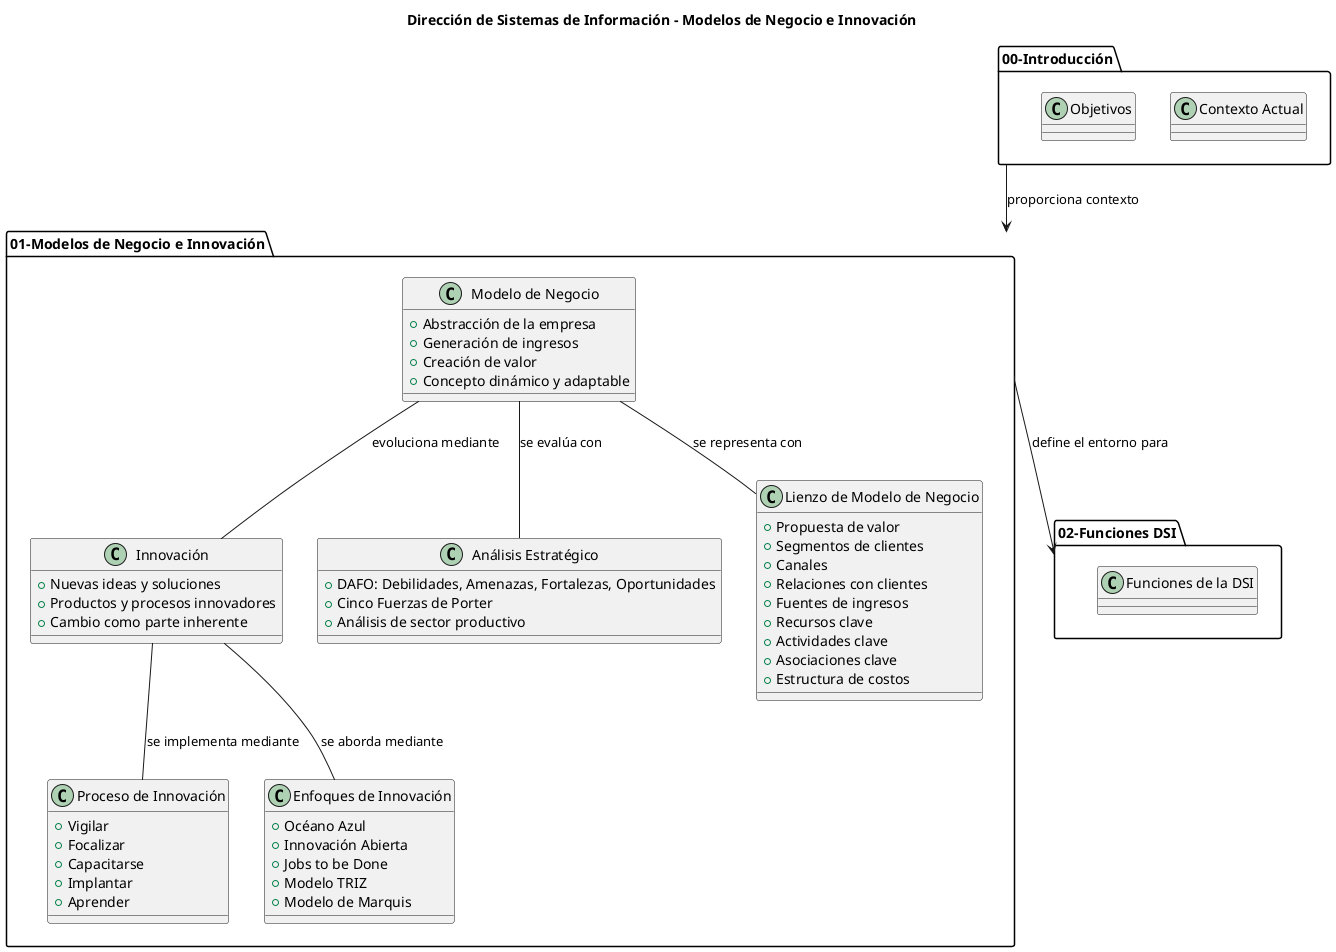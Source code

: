 @startuml

title Dirección de Sistemas de Información - Modelos de Negocio e Innovación

' Contextualización previa
package "00-Introducción" as introduccion {
    class "Contexto Actual" as contexto
    class "Objetivos" as objetivos
}

' Definición principal del área
package "01-Modelos de Negocio e Innovación" as modelosNegocio {
    class "Modelo de Negocio" as modelo {
        + Abstracción de la empresa
        + Generación de ingresos
        + Creación de valor
        + Concepto dinámico y adaptable
    }
    
    class "Innovación" as innovacion {
        + Nuevas ideas y soluciones
        + Productos y procesos innovadores
        + Cambio como parte inherente
    }
    
    class "Análisis Estratégico" as analisis {
        + DAFO: Debilidades, Amenazas, Fortalezas, Oportunidades
        + Cinco Fuerzas de Porter
        + Análisis de sector productivo
    }
    
    class "Lienzo de Modelo de Negocio" as canvas {
        + Propuesta de valor
        + Segmentos de clientes
        + Canales
        + Relaciones con clientes
        + Fuentes de ingresos
        + Recursos clave
        + Actividades clave
        + Asociaciones clave
        + Estructura de costos
    }
    
    class "Proceso de Innovación" as procesoInnovacion {
        + Vigilar
        + Focalizar
        + Capacitarse
        + Implantar
        + Aprender
    }
    
    class "Enfoques de Innovación" as enfoquesInnovacion {
        + Océano Azul
        + Innovación Abierta
        + Jobs to be Done
        + Modelo TRIZ
        + Modelo de Marquis
    }
}

' Próximo capítulo
package "02-Funciones DSI" as funcionesDSI {
    class "Funciones de la DSI" as funciones
}

' Relaciones internas
modelo -- innovacion : evoluciona mediante
modelo -- analisis : se evalúa con
modelo -- canvas : se representa con
innovacion -- procesoInnovacion : se implementa mediante
innovacion -- enfoquesInnovacion : se aborda mediante

' Relaciones entre capítulos
introduccion --> modelosNegocio : proporciona contexto
modelosNegocio --> funcionesDSI : define el entorno para

@enduml